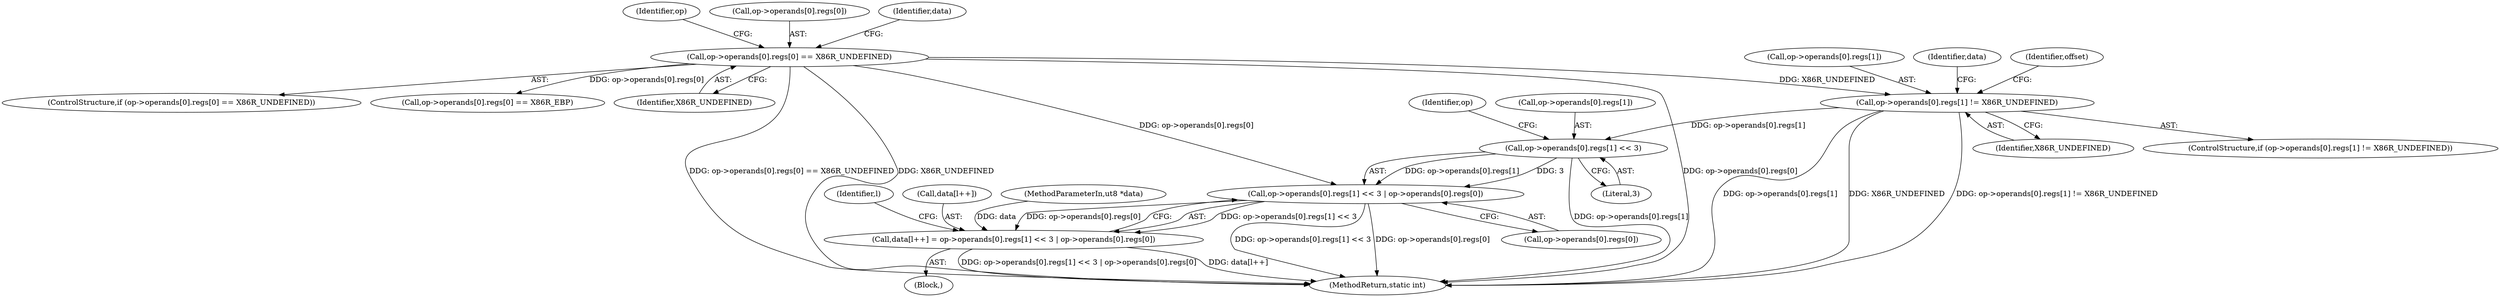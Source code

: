 digraph "0_radare2_f17bfd9f1da05f30f23a4dd05e9d2363e1406948@array" {
"1001847" [label="(Call,op->operands[0].regs[1] << 3)"];
"1001813" [label="(Call,op->operands[0].regs[1] != X86R_UNDEFINED)"];
"1001741" [label="(Call,op->operands[0].regs[0] == X86R_UNDEFINED)"];
"1001846" [label="(Call,op->operands[0].regs[1] << 3 | op->operands[0].regs[0])"];
"1001841" [label="(Call,data[l++] = op->operands[0].regs[1] << 3 | op->operands[0].regs[0])"];
"1001806" [label="(Identifier,op)"];
"1001740" [label="(ControlStructure,if (op->operands[0].regs[0] == X86R_UNDEFINED))"];
"1001886" [label="(Call,op->operands[0].regs[0] == X86R_EBP)"];
"1001824" [label="(Block,)"];
"1001823" [label="(Identifier,X86R_UNDEFINED)"];
"1001842" [label="(Call,data[l++])"];
"1001857" [label="(Literal,3)"];
"1001813" [label="(Call,op->operands[0].regs[1] != X86R_UNDEFINED)"];
"1000104" [label="(MethodParameterIn,ut8 *data)"];
"1001847" [label="(Call,op->operands[0].regs[1] << 3)"];
"1001870" [label="(Identifier,offset)"];
"1001741" [label="(Call,op->operands[0].regs[0] == X86R_UNDEFINED)"];
"1001858" [label="(Call,op->operands[0].regs[0])"];
"1001846" [label="(Call,op->operands[0].regs[1] << 3 | op->operands[0].regs[0])"];
"1001751" [label="(Identifier,X86R_UNDEFINED)"];
"1003220" [label="(MethodReturn,static int)"];
"1001862" [label="(Identifier,op)"];
"1001841" [label="(Call,data[l++] = op->operands[0].regs[1] << 3 | op->operands[0].regs[0])"];
"1001742" [label="(Call,op->operands[0].regs[0])"];
"1001812" [label="(ControlStructure,if (op->operands[0].regs[1] != X86R_UNDEFINED))"];
"1001868" [label="(Identifier,l)"];
"1001814" [label="(Call,op->operands[0].regs[1])"];
"1001755" [label="(Identifier,data)"];
"1001827" [label="(Identifier,data)"];
"1001848" [label="(Call,op->operands[0].regs[1])"];
"1001847" -> "1001846"  [label="AST: "];
"1001847" -> "1001857"  [label="CFG: "];
"1001848" -> "1001847"  [label="AST: "];
"1001857" -> "1001847"  [label="AST: "];
"1001862" -> "1001847"  [label="CFG: "];
"1001847" -> "1003220"  [label="DDG: op->operands[0].regs[1]"];
"1001847" -> "1001846"  [label="DDG: op->operands[0].regs[1]"];
"1001847" -> "1001846"  [label="DDG: 3"];
"1001813" -> "1001847"  [label="DDG: op->operands[0].regs[1]"];
"1001813" -> "1001812"  [label="AST: "];
"1001813" -> "1001823"  [label="CFG: "];
"1001814" -> "1001813"  [label="AST: "];
"1001823" -> "1001813"  [label="AST: "];
"1001827" -> "1001813"  [label="CFG: "];
"1001870" -> "1001813"  [label="CFG: "];
"1001813" -> "1003220"  [label="DDG: X86R_UNDEFINED"];
"1001813" -> "1003220"  [label="DDG: op->operands[0].regs[1] != X86R_UNDEFINED"];
"1001813" -> "1003220"  [label="DDG: op->operands[0].regs[1]"];
"1001741" -> "1001813"  [label="DDG: X86R_UNDEFINED"];
"1001741" -> "1001740"  [label="AST: "];
"1001741" -> "1001751"  [label="CFG: "];
"1001742" -> "1001741"  [label="AST: "];
"1001751" -> "1001741"  [label="AST: "];
"1001755" -> "1001741"  [label="CFG: "];
"1001806" -> "1001741"  [label="CFG: "];
"1001741" -> "1003220"  [label="DDG: X86R_UNDEFINED"];
"1001741" -> "1003220"  [label="DDG: op->operands[0].regs[0]"];
"1001741" -> "1003220"  [label="DDG: op->operands[0].regs[0] == X86R_UNDEFINED"];
"1001741" -> "1001846"  [label="DDG: op->operands[0].regs[0]"];
"1001741" -> "1001886"  [label="DDG: op->operands[0].regs[0]"];
"1001846" -> "1001841"  [label="AST: "];
"1001846" -> "1001858"  [label="CFG: "];
"1001858" -> "1001846"  [label="AST: "];
"1001841" -> "1001846"  [label="CFG: "];
"1001846" -> "1003220"  [label="DDG: op->operands[0].regs[0]"];
"1001846" -> "1003220"  [label="DDG: op->operands[0].regs[1] << 3"];
"1001846" -> "1001841"  [label="DDG: op->operands[0].regs[1] << 3"];
"1001846" -> "1001841"  [label="DDG: op->operands[0].regs[0]"];
"1001841" -> "1001824"  [label="AST: "];
"1001842" -> "1001841"  [label="AST: "];
"1001868" -> "1001841"  [label="CFG: "];
"1001841" -> "1003220"  [label="DDG: op->operands[0].regs[1] << 3 | op->operands[0].regs[0]"];
"1001841" -> "1003220"  [label="DDG: data[l++]"];
"1000104" -> "1001841"  [label="DDG: data"];
}
